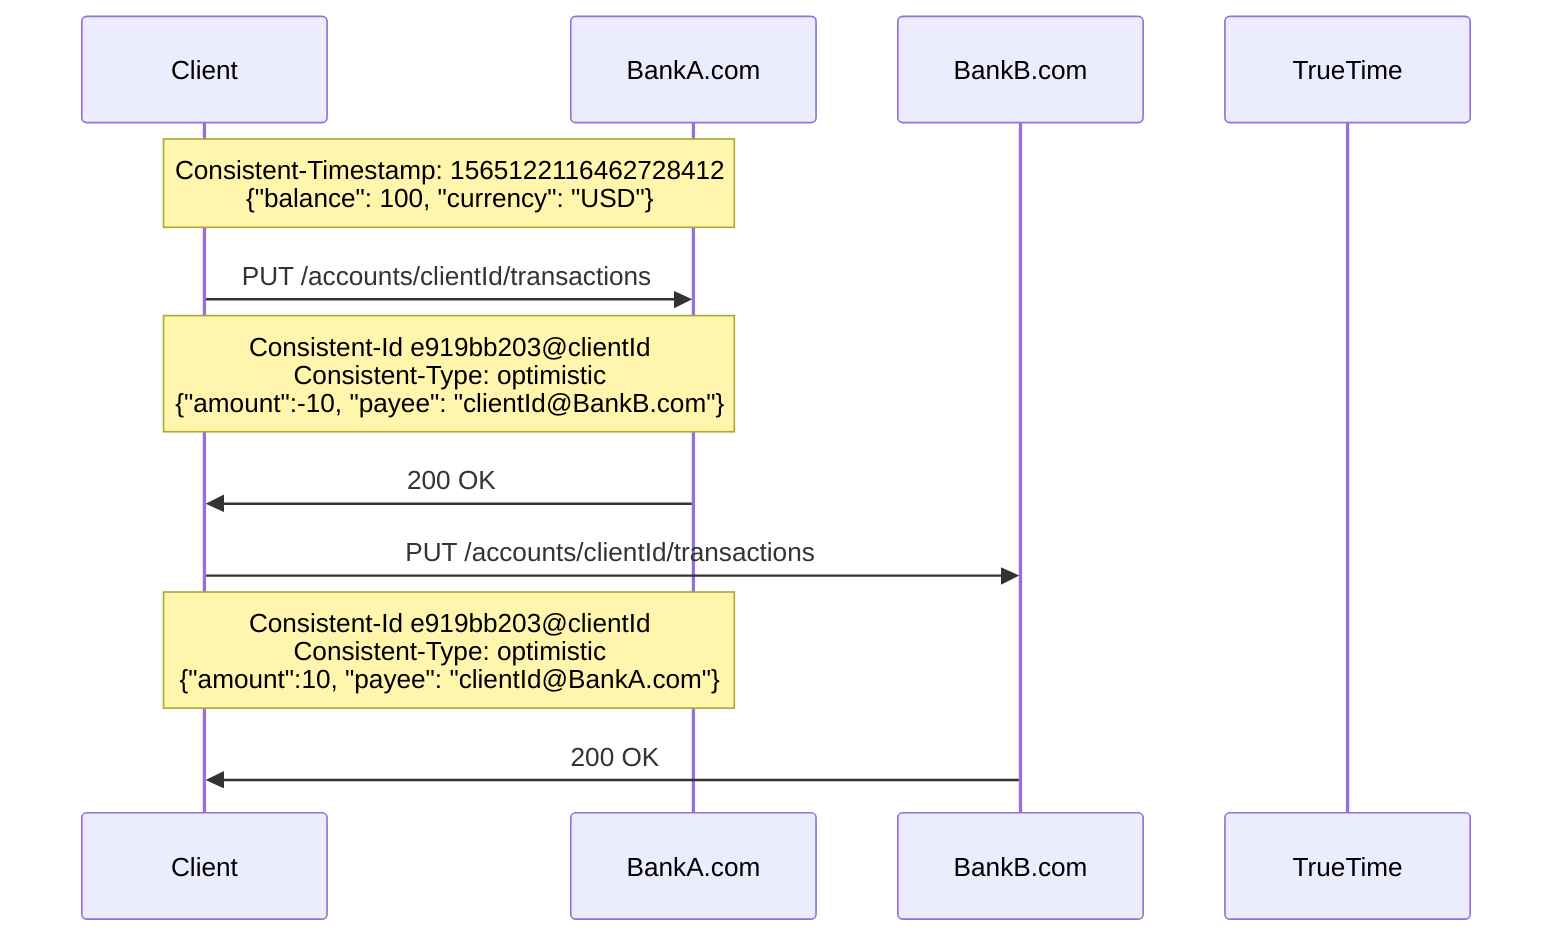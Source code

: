 sequenceDiagram
    participant Client
    participant BankA.com
    participant BankB.com
    participant TrueTime

    Note over Client, BankA.com: Consistent-Timestamp: 1565122116462728412<br/>{"balance": 100, "currency": "USD"}
    Client ->> BankA.com: PUT /accounts/clientId/transactions
    Note over Client, BankA.com: Consistent-Id e919bb203@clientId<br/>Consistent-Type: optimistic<br/>{"amount":-10, "payee": "clientId@BankB.com"}
    BankA.com ->> Client: 200 OK
    Client ->> BankB.com: PUT /accounts/clientId/transactions
    Note over Client, BankA.com: Consistent-Id e919bb203@clientId<br/>Consistent-Type: optimistic<br/>{"amount":10, "payee": "clientId@BankA.com"}
    BankB.com ->> Client: 200 OK